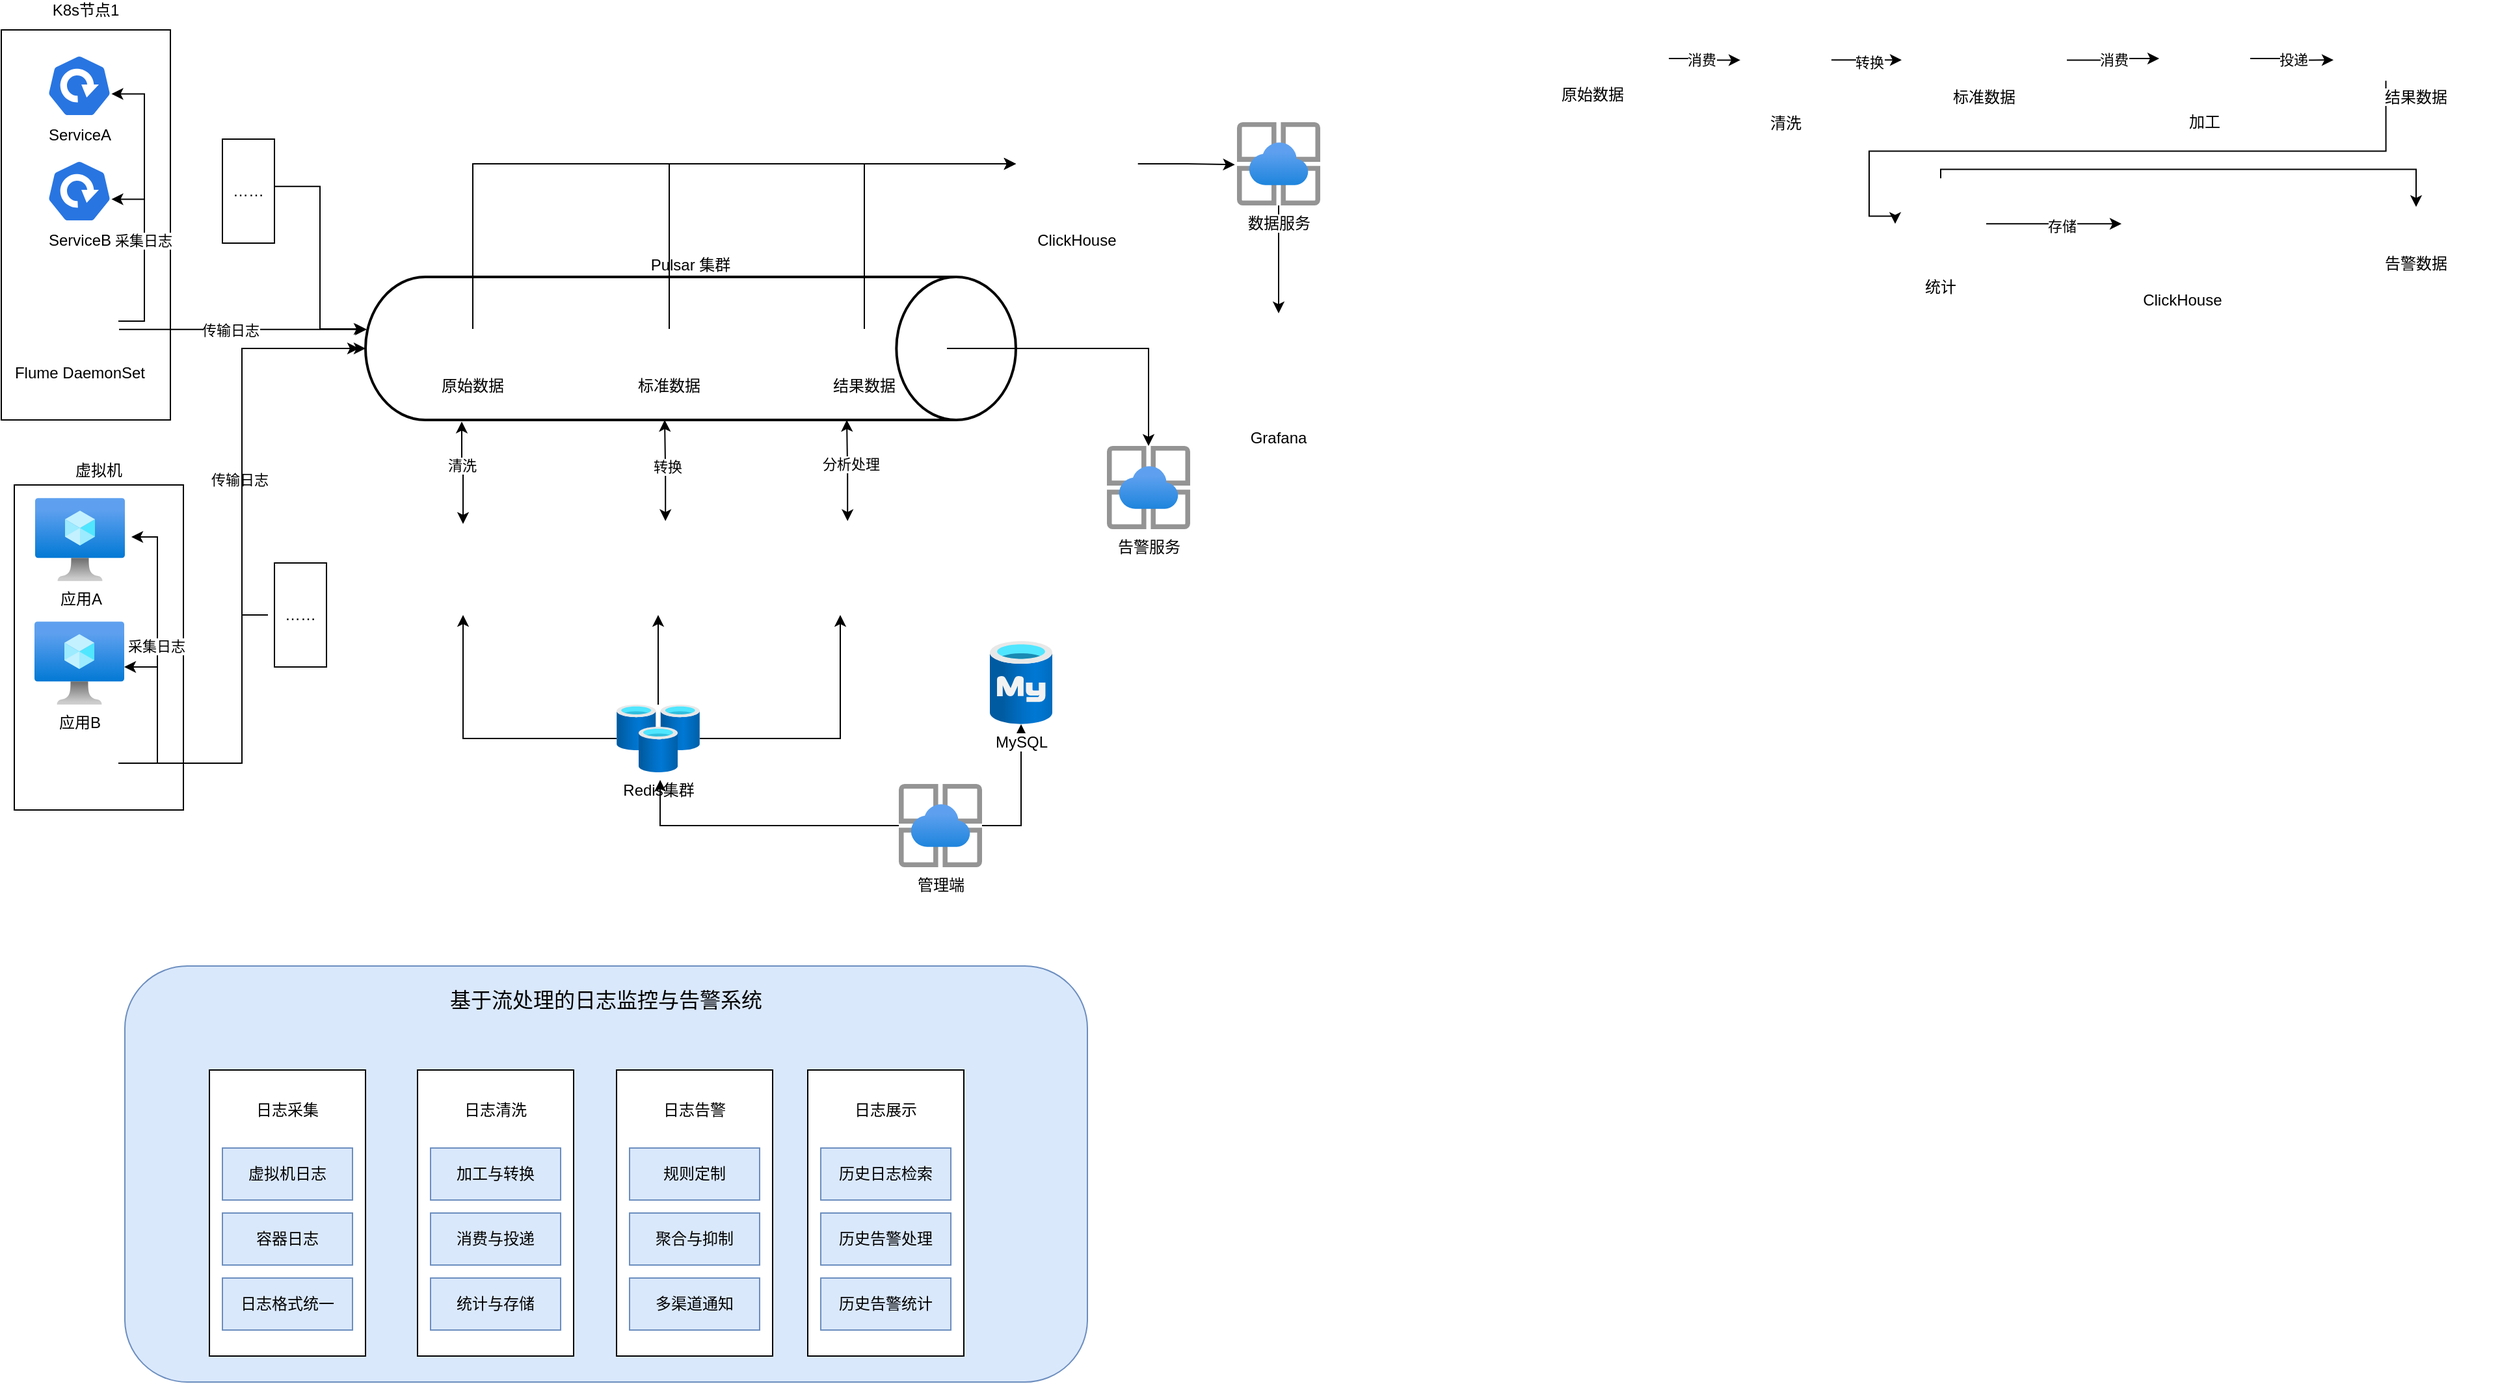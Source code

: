 <mxfile version="22.1.5" type="github">
  <diagram name="第 1 页" id="56SS_imhiqbkVNjsHkNW">
    <mxGraphModel dx="1720" dy="960" grid="0" gridSize="10" guides="1" tooltips="1" connect="1" arrows="1" fold="1" page="1" pageScale="1" pageWidth="827" pageHeight="1169" math="0" shadow="0">
      <root>
        <mxCell id="0" />
        <mxCell id="1" parent="0" />
        <mxCell id="awbve9gMcP2OOoba668H-3" value="虚拟机&lt;br&gt;&lt;br&gt;&lt;br&gt;&lt;br&gt;&lt;br&gt;&lt;br&gt;&lt;br&gt;&lt;br&gt;&lt;br&gt;&lt;br&gt;&lt;br&gt;&lt;br&gt;&lt;br&gt;&lt;br&gt;&lt;br&gt;&lt;br&gt;&lt;br&gt;&lt;br&gt;&lt;br&gt;&lt;br&gt;" style="rounded=0;whiteSpace=wrap;html=1;" parent="1" vertex="1">
          <mxGeometry x="20" y="390" width="130" height="250" as="geometry" />
        </mxCell>
        <mxCell id="gt6lZ0RUBfEhvGDMH1o4-125" value="&lt;font style=&quot;font-size: 16px;&quot;&gt;基于流处理的日志监控与告警系统&lt;br&gt;&lt;br&gt;&lt;br&gt;&lt;br&gt;&lt;br&gt;&lt;br&gt;&lt;br&gt;&lt;br&gt;&lt;br&gt;&lt;br&gt;&lt;br&gt;&lt;br&gt;&lt;br&gt;&lt;br&gt;&lt;br&gt;&lt;/font&gt;" style="rounded=1;whiteSpace=wrap;html=1;fillColor=#dae8fc;strokeColor=#6c8ebf;" parent="1" vertex="1">
          <mxGeometry x="105" y="760" width="740" height="320" as="geometry" />
        </mxCell>
        <mxCell id="gt6lZ0RUBfEhvGDMH1o4-4" value="K8s节点1&lt;br&gt;&lt;br&gt;&lt;br&gt;&lt;br&gt;&lt;br&gt;&lt;br&gt;&lt;br&gt;&lt;br&gt;&lt;br&gt;&lt;br&gt;&lt;br&gt;&lt;br&gt;&lt;br&gt;&lt;br&gt;&lt;br&gt;&lt;br&gt;&lt;br&gt;&lt;br&gt;&lt;br&gt;&lt;br&gt;&lt;br&gt;&lt;br&gt;&lt;br&gt;&lt;br&gt;" style="rounded=0;whiteSpace=wrap;html=1;" parent="1" vertex="1">
          <mxGeometry x="10" y="40" width="130" height="300" as="geometry" />
        </mxCell>
        <mxCell id="gt6lZ0RUBfEhvGDMH1o4-1" value="ServiceA" style="sketch=0;html=1;dashed=0;whitespace=wrap;fillColor=#2875E2;strokeColor=#ffffff;points=[[0.005,0.63,0],[0.1,0.2,0],[0.9,0.2,0],[0.5,0,0],[0.995,0.63,0],[0.72,0.99,0],[0.5,1,0],[0.28,0.99,0]];verticalLabelPosition=bottom;align=center;verticalAlign=top;shape=mxgraph.kubernetes.icon;prIcon=deploy" parent="1" vertex="1">
          <mxGeometry x="45" y="59" width="50" height="48" as="geometry" />
        </mxCell>
        <mxCell id="gt6lZ0RUBfEhvGDMH1o4-3" value="ServiceB" style="sketch=0;html=1;dashed=0;whitespace=wrap;fillColor=#2875E2;strokeColor=#ffffff;points=[[0.005,0.63,0],[0.1,0.2,0],[0.9,0.2,0],[0.5,0,0],[0.995,0.63,0],[0.72,0.99,0],[0.5,1,0],[0.28,0.99,0]];verticalLabelPosition=bottom;align=center;verticalAlign=top;shape=mxgraph.kubernetes.icon;prIcon=deploy" parent="1" vertex="1">
          <mxGeometry x="45" y="140" width="50" height="48" as="geometry" />
        </mxCell>
        <mxCell id="gt6lZ0RUBfEhvGDMH1o4-5" style="edgeStyle=orthogonalEdgeStyle;rounded=0;orthogonalLoop=1;jettySize=auto;html=1;entryX=0.995;entryY=0.63;entryDx=0;entryDy=0;entryPerimeter=0;" parent="1" target="gt6lZ0RUBfEhvGDMH1o4-3" edge="1">
          <mxGeometry relative="1" as="geometry">
            <mxPoint x="100" y="264.0" as="sourcePoint" />
            <Array as="points">
              <mxPoint x="120" y="264" />
              <mxPoint x="120" y="170" />
            </Array>
          </mxGeometry>
        </mxCell>
        <mxCell id="gt6lZ0RUBfEhvGDMH1o4-6" style="edgeStyle=orthogonalEdgeStyle;rounded=0;orthogonalLoop=1;jettySize=auto;html=1;entryX=0.995;entryY=0.63;entryDx=0;entryDy=0;entryPerimeter=0;" parent="1" target="gt6lZ0RUBfEhvGDMH1o4-1" edge="1">
          <mxGeometry relative="1" as="geometry">
            <mxPoint x="100" y="264.0" as="sourcePoint" />
            <Array as="points">
              <mxPoint x="120" y="264" />
              <mxPoint x="120" y="90" />
            </Array>
          </mxGeometry>
        </mxCell>
        <mxCell id="gt6lZ0RUBfEhvGDMH1o4-7" value="采集日志" style="edgeLabel;html=1;align=center;verticalAlign=middle;resizable=0;points=[];" parent="gt6lZ0RUBfEhvGDMH1o4-6" vertex="1" connectable="0">
          <mxGeometry x="-0.252" y="1" relative="1" as="geometry">
            <mxPoint as="offset" />
          </mxGeometry>
        </mxCell>
        <mxCell id="gt6lZ0RUBfEhvGDMH1o4-10" value="应用A" style="image;aspect=fixed;html=1;points=[];align=center;fontSize=12;image=img/lib/azure2/compute/Virtual_Machine.svg;" parent="1" vertex="1">
          <mxGeometry x="36" y="400" width="69" height="64" as="geometry" />
        </mxCell>
        <mxCell id="gt6lZ0RUBfEhvGDMH1o4-11" value="Flume DaemonSet" style="shape=image;verticalLabelPosition=bottom;labelBackgroundColor=default;verticalAlign=top;aspect=fixed;imageAspect=0;image=https://flume.apache.org/_static/flume-logo.png;" parent="1" vertex="1">
          <mxGeometry x="40.5" y="230" width="60" height="60" as="geometry" />
        </mxCell>
        <mxCell id="gt6lZ0RUBfEhvGDMH1o4-13" style="edgeStyle=orthogonalEdgeStyle;rounded=0;orthogonalLoop=1;jettySize=auto;html=1;exitX=1;exitY=0.5;exitDx=0;exitDy=0;" parent="1" source="gt6lZ0RUBfEhvGDMH1o4-12" edge="1">
          <mxGeometry relative="1" as="geometry">
            <mxPoint x="110" y="430" as="targetPoint" />
            <Array as="points">
              <mxPoint x="130" y="604" />
              <mxPoint x="130" y="430" />
            </Array>
          </mxGeometry>
        </mxCell>
        <mxCell id="gt6lZ0RUBfEhvGDMH1o4-14" value="采集日志" style="edgeLabel;html=1;align=center;verticalAlign=middle;resizable=0;points=[];" parent="gt6lZ0RUBfEhvGDMH1o4-13" vertex="1" connectable="0">
          <mxGeometry x="0.07" y="1" relative="1" as="geometry">
            <mxPoint as="offset" />
          </mxGeometry>
        </mxCell>
        <mxCell id="awbve9gMcP2OOoba668H-5" style="edgeStyle=orthogonalEdgeStyle;rounded=0;orthogonalLoop=1;jettySize=auto;html=1;" parent="1" source="gt6lZ0RUBfEhvGDMH1o4-12" target="awbve9gMcP2OOoba668H-4" edge="1">
          <mxGeometry relative="1" as="geometry">
            <Array as="points">
              <mxPoint x="130" y="604" />
              <mxPoint x="130" y="530" />
            </Array>
          </mxGeometry>
        </mxCell>
        <mxCell id="gt6lZ0RUBfEhvGDMH1o4-12" value="" style="shape=image;verticalLabelPosition=bottom;labelBackgroundColor=default;verticalAlign=top;aspect=fixed;imageAspect=0;image=https://flume.apache.org/_static/flume-logo.png;" parent="1" vertex="1">
          <mxGeometry x="40" y="574" width="60" height="60" as="geometry" />
        </mxCell>
        <mxCell id="gt6lZ0RUBfEhvGDMH1o4-15" value="Pulsar 集群&lt;br&gt;&lt;br&gt;&lt;br&gt;&lt;br&gt;&lt;br&gt;&lt;br&gt;&lt;br&gt;&lt;br&gt;&lt;br&gt;&lt;br&gt;" style="strokeWidth=2;html=1;shape=mxgraph.flowchart.direct_data;whiteSpace=wrap;" parent="1" vertex="1">
          <mxGeometry x="290" y="230" width="500" height="110" as="geometry" />
        </mxCell>
        <mxCell id="gt6lZ0RUBfEhvGDMH1o4-22" value="" style="shape=image;verticalLabelPosition=bottom;labelBackgroundColor=default;verticalAlign=top;aspect=fixed;imageAspect=0;image=https://flink.apache.org/img/logo/png/100/flink_squirrel_100_color.png;" parent="1" vertex="1">
          <mxGeometry x="330" y="420" width="70" height="70" as="geometry" />
        </mxCell>
        <mxCell id="gt6lZ0RUBfEhvGDMH1o4-23" style="edgeStyle=orthogonalEdgeStyle;rounded=0;orthogonalLoop=1;jettySize=auto;html=1;entryX=0.002;entryY=0.367;entryDx=0;entryDy=0;entryPerimeter=0;" parent="1" source="gt6lZ0RUBfEhvGDMH1o4-11" target="gt6lZ0RUBfEhvGDMH1o4-15" edge="1">
          <mxGeometry relative="1" as="geometry">
            <Array as="points">
              <mxPoint x="195" y="270" />
            </Array>
          </mxGeometry>
        </mxCell>
        <mxCell id="gt6lZ0RUBfEhvGDMH1o4-26" value="传输日志" style="edgeLabel;html=1;align=center;verticalAlign=middle;resizable=0;points=[];" parent="gt6lZ0RUBfEhvGDMH1o4-23" vertex="1" connectable="0">
          <mxGeometry x="-0.107" relative="1" as="geometry">
            <mxPoint as="offset" />
          </mxGeometry>
        </mxCell>
        <mxCell id="gt6lZ0RUBfEhvGDMH1o4-25" style="edgeStyle=orthogonalEdgeStyle;rounded=0;orthogonalLoop=1;jettySize=auto;html=1;entryX=0;entryY=0.5;entryDx=0;entryDy=0;entryPerimeter=0;" parent="1" source="gt6lZ0RUBfEhvGDMH1o4-12" target="gt6lZ0RUBfEhvGDMH1o4-15" edge="1">
          <mxGeometry relative="1" as="geometry" />
        </mxCell>
        <mxCell id="gt6lZ0RUBfEhvGDMH1o4-27" value="传输日志" style="edgeLabel;html=1;align=center;verticalAlign=middle;resizable=0;points=[];" parent="gt6lZ0RUBfEhvGDMH1o4-25" vertex="1" connectable="0">
          <mxGeometry x="0.232" y="2" relative="1" as="geometry">
            <mxPoint as="offset" />
          </mxGeometry>
        </mxCell>
        <mxCell id="gt6lZ0RUBfEhvGDMH1o4-28" style="edgeStyle=orthogonalEdgeStyle;rounded=0;orthogonalLoop=1;jettySize=auto;html=1;entryX=0.148;entryY=1.011;entryDx=0;entryDy=0;entryPerimeter=0;startArrow=classic;startFill=1;" parent="1" source="gt6lZ0RUBfEhvGDMH1o4-22" target="gt6lZ0RUBfEhvGDMH1o4-15" edge="1">
          <mxGeometry relative="1" as="geometry" />
        </mxCell>
        <mxCell id="gt6lZ0RUBfEhvGDMH1o4-36" value="清洗" style="edgeLabel;html=1;align=center;verticalAlign=middle;resizable=0;points=[];" parent="gt6lZ0RUBfEhvGDMH1o4-28" vertex="1" connectable="0">
          <mxGeometry x="0.167" relative="1" as="geometry">
            <mxPoint as="offset" />
          </mxGeometry>
        </mxCell>
        <mxCell id="gt6lZ0RUBfEhvGDMH1o4-32" value="" style="edgeStyle=orthogonalEdgeStyle;rounded=0;orthogonalLoop=1;jettySize=auto;html=1;exitX=0.58;exitY=-0.032;exitDx=0;exitDy=0;exitPerimeter=0;startArrow=classic;startFill=1;" parent="1" source="gt6lZ0RUBfEhvGDMH1o4-29" edge="1">
          <mxGeometry relative="1" as="geometry">
            <mxPoint x="544.989" y="452.5" as="sourcePoint" />
            <mxPoint x="520.0" y="340" as="targetPoint" />
          </mxGeometry>
        </mxCell>
        <mxCell id="gt6lZ0RUBfEhvGDMH1o4-40" value="转换" style="edgeLabel;html=1;align=center;verticalAlign=middle;resizable=0;points=[];" parent="gt6lZ0RUBfEhvGDMH1o4-32" vertex="1" connectable="0">
          <mxGeometry x="0.093" y="-1" relative="1" as="geometry">
            <mxPoint as="offset" />
          </mxGeometry>
        </mxCell>
        <mxCell id="gt6lZ0RUBfEhvGDMH1o4-29" value="" style="shape=image;verticalLabelPosition=bottom;labelBackgroundColor=default;verticalAlign=top;aspect=fixed;imageAspect=0;image=https://flink.apache.org/img/logo/png/100/flink_squirrel_100_color.png;" parent="1" vertex="1">
          <mxGeometry x="480" y="420" width="70" height="70" as="geometry" />
        </mxCell>
        <mxCell id="gt6lZ0RUBfEhvGDMH1o4-34" value="" style="edgeStyle=orthogonalEdgeStyle;rounded=0;orthogonalLoop=1;jettySize=auto;html=1;exitX=0.58;exitY=-0.032;exitDx=0;exitDy=0;exitPerimeter=0;startArrow=classic;startFill=1;" parent="1" source="gt6lZ0RUBfEhvGDMH1o4-35" edge="1">
          <mxGeometry relative="1" as="geometry">
            <mxPoint x="684.989" y="452.5" as="sourcePoint" />
            <mxPoint x="660.0" y="340" as="targetPoint" />
          </mxGeometry>
        </mxCell>
        <mxCell id="gt6lZ0RUBfEhvGDMH1o4-41" value="分析处理" style="edgeLabel;html=1;align=center;verticalAlign=middle;resizable=0;points=[];" parent="gt6lZ0RUBfEhvGDMH1o4-34" vertex="1" connectable="0">
          <mxGeometry x="0.129" y="-2" relative="1" as="geometry">
            <mxPoint as="offset" />
          </mxGeometry>
        </mxCell>
        <mxCell id="gt6lZ0RUBfEhvGDMH1o4-35" value="" style="shape=image;verticalLabelPosition=bottom;labelBackgroundColor=default;verticalAlign=top;aspect=fixed;imageAspect=0;image=https://flink.apache.org/img/logo/png/100/flink_squirrel_100_color.png;" parent="1" vertex="1">
          <mxGeometry x="620" y="420" width="70" height="70" as="geometry" />
        </mxCell>
        <mxCell id="gt6lZ0RUBfEhvGDMH1o4-48" style="edgeStyle=orthogonalEdgeStyle;rounded=0;orthogonalLoop=1;jettySize=auto;html=1;entryX=0;entryY=0.5;entryDx=0;entryDy=0;" parent="1" source="gt6lZ0RUBfEhvGDMH1o4-37" target="gt6lZ0RUBfEhvGDMH1o4-44" edge="1">
          <mxGeometry relative="1" as="geometry">
            <Array as="points">
              <mxPoint x="372" y="143" />
            </Array>
          </mxGeometry>
        </mxCell>
        <mxCell id="gt6lZ0RUBfEhvGDMH1o4-37" value="原始数据" style="shape=image;verticalLabelPosition=bottom;labelBackgroundColor=default;verticalAlign=top;aspect=fixed;imageAspect=0;image=https://pulsar.apache.org/img/logo-black.svg;" parent="1" vertex="1">
          <mxGeometry x="309" y="270" width="127" height="30" as="geometry" />
        </mxCell>
        <mxCell id="gt6lZ0RUBfEhvGDMH1o4-47" style="edgeStyle=orthogonalEdgeStyle;rounded=0;orthogonalLoop=1;jettySize=auto;html=1;entryX=0;entryY=0.5;entryDx=0;entryDy=0;" parent="1" source="gt6lZ0RUBfEhvGDMH1o4-38" target="gt6lZ0RUBfEhvGDMH1o4-44" edge="1">
          <mxGeometry relative="1" as="geometry">
            <Array as="points">
              <mxPoint x="524" y="143" />
            </Array>
          </mxGeometry>
        </mxCell>
        <mxCell id="gt6lZ0RUBfEhvGDMH1o4-38" value="标准数据" style="shape=image;verticalLabelPosition=bottom;labelBackgroundColor=default;verticalAlign=top;aspect=fixed;imageAspect=0;image=https://pulsar.apache.org/img/logo-black.svg;" parent="1" vertex="1">
          <mxGeometry x="460" y="270" width="127" height="30" as="geometry" />
        </mxCell>
        <mxCell id="gt6lZ0RUBfEhvGDMH1o4-44" value="ClickHouse" style="shape=image;verticalLabelPosition=bottom;labelBackgroundColor=default;verticalAlign=top;aspect=fixed;imageAspect=0;image=https://upload.wikimedia.org/wikipedia/commons/thumb/0/0e/Clickhouse.png/220px-Clickhouse.png;" parent="1" vertex="1">
          <mxGeometry x="790" y="98" width="93.84" height="90" as="geometry" />
        </mxCell>
        <mxCell id="gt6lZ0RUBfEhvGDMH1o4-46" style="edgeStyle=orthogonalEdgeStyle;rounded=0;orthogonalLoop=1;jettySize=auto;html=1;entryX=0;entryY=0.5;entryDx=0;entryDy=0;exitX=0.5;exitY=0;exitDx=0;exitDy=0;" parent="1" source="gt6lZ0RUBfEhvGDMH1o4-45" target="gt6lZ0RUBfEhvGDMH1o4-44" edge="1">
          <mxGeometry relative="1" as="geometry" />
        </mxCell>
        <mxCell id="gt6lZ0RUBfEhvGDMH1o4-62" style="edgeStyle=orthogonalEdgeStyle;rounded=0;orthogonalLoop=1;jettySize=auto;html=1;" parent="1" source="gt6lZ0RUBfEhvGDMH1o4-45" target="gt6lZ0RUBfEhvGDMH1o4-51" edge="1">
          <mxGeometry relative="1" as="geometry" />
        </mxCell>
        <mxCell id="gt6lZ0RUBfEhvGDMH1o4-45" value="结果数据" style="shape=image;verticalLabelPosition=bottom;labelBackgroundColor=default;verticalAlign=top;aspect=fixed;imageAspect=0;image=https://pulsar.apache.org/img/logo-black.svg;" parent="1" vertex="1">
          <mxGeometry x="610" y="270" width="127" height="30" as="geometry" />
        </mxCell>
        <mxCell id="gt6lZ0RUBfEhvGDMH1o4-108" value="" style="edgeStyle=orthogonalEdgeStyle;rounded=0;orthogonalLoop=1;jettySize=auto;html=1;" parent="1" source="gt6lZ0RUBfEhvGDMH1o4-49" target="gt6lZ0RUBfEhvGDMH1o4-107" edge="1">
          <mxGeometry relative="1" as="geometry" />
        </mxCell>
        <mxCell id="gt6lZ0RUBfEhvGDMH1o4-49" value="数据服务" style="image;aspect=fixed;html=1;points=[];align=center;fontSize=12;image=img/lib/azure2/app_services/App_Service_Environments.svg;" parent="1" vertex="1">
          <mxGeometry x="960" y="111" width="64" height="64" as="geometry" />
        </mxCell>
        <mxCell id="gt6lZ0RUBfEhvGDMH1o4-50" style="edgeStyle=orthogonalEdgeStyle;rounded=0;orthogonalLoop=1;jettySize=auto;html=1;entryX=-0.026;entryY=0.51;entryDx=0;entryDy=0;entryPerimeter=0;" parent="1" source="gt6lZ0RUBfEhvGDMH1o4-44" target="gt6lZ0RUBfEhvGDMH1o4-49" edge="1">
          <mxGeometry relative="1" as="geometry" />
        </mxCell>
        <mxCell id="gt6lZ0RUBfEhvGDMH1o4-51" value="告警服务" style="image;aspect=fixed;html=1;points=[];align=center;fontSize=12;image=img/lib/azure2/app_services/App_Service_Environments.svg;" parent="1" vertex="1">
          <mxGeometry x="860" y="360" width="64" height="64" as="geometry" />
        </mxCell>
        <mxCell id="gt6lZ0RUBfEhvGDMH1o4-54" style="edgeStyle=orthogonalEdgeStyle;rounded=0;orthogonalLoop=1;jettySize=auto;html=1;entryX=0.5;entryY=1;entryDx=0;entryDy=0;" parent="1" source="gt6lZ0RUBfEhvGDMH1o4-53" target="gt6lZ0RUBfEhvGDMH1o4-29" edge="1">
          <mxGeometry relative="1" as="geometry" />
        </mxCell>
        <mxCell id="gt6lZ0RUBfEhvGDMH1o4-55" style="edgeStyle=orthogonalEdgeStyle;rounded=0;orthogonalLoop=1;jettySize=auto;html=1;entryX=0.5;entryY=1;entryDx=0;entryDy=0;" parent="1" source="gt6lZ0RUBfEhvGDMH1o4-53" target="gt6lZ0RUBfEhvGDMH1o4-35" edge="1">
          <mxGeometry relative="1" as="geometry" />
        </mxCell>
        <mxCell id="gt6lZ0RUBfEhvGDMH1o4-56" style="edgeStyle=orthogonalEdgeStyle;rounded=0;orthogonalLoop=1;jettySize=auto;html=1;entryX=0.5;entryY=1;entryDx=0;entryDy=0;" parent="1" source="gt6lZ0RUBfEhvGDMH1o4-53" target="gt6lZ0RUBfEhvGDMH1o4-22" edge="1">
          <mxGeometry relative="1" as="geometry" />
        </mxCell>
        <mxCell id="gt6lZ0RUBfEhvGDMH1o4-53" value="Redis集群" style="image;aspect=fixed;html=1;points=[];align=center;fontSize=12;image=img/lib/azure2/databases/Cache_Redis.svg;" parent="1" vertex="1">
          <mxGeometry x="483" y="559" width="64" height="52" as="geometry" />
        </mxCell>
        <mxCell id="gt6lZ0RUBfEhvGDMH1o4-61" style="edgeStyle=orthogonalEdgeStyle;rounded=0;orthogonalLoop=1;jettySize=auto;html=1;" parent="1" source="gt6lZ0RUBfEhvGDMH1o4-57" target="gt6lZ0RUBfEhvGDMH1o4-60" edge="1">
          <mxGeometry relative="1" as="geometry" />
        </mxCell>
        <mxCell id="gt6lZ0RUBfEhvGDMH1o4-57" value="管理端" style="image;aspect=fixed;html=1;points=[];align=center;fontSize=12;image=img/lib/azure2/app_services/App_Service_Environments.svg;" parent="1" vertex="1">
          <mxGeometry x="700" y="620" width="64" height="64" as="geometry" />
        </mxCell>
        <mxCell id="gt6lZ0RUBfEhvGDMH1o4-59" style="edgeStyle=orthogonalEdgeStyle;rounded=0;orthogonalLoop=1;jettySize=auto;html=1;entryX=0.524;entryY=1.113;entryDx=0;entryDy=0;entryPerimeter=0;" parent="1" source="gt6lZ0RUBfEhvGDMH1o4-57" target="gt6lZ0RUBfEhvGDMH1o4-53" edge="1">
          <mxGeometry relative="1" as="geometry" />
        </mxCell>
        <mxCell id="gt6lZ0RUBfEhvGDMH1o4-60" value="MySQL" style="image;aspect=fixed;html=1;points=[];align=center;fontSize=12;image=img/lib/azure2/databases/Azure_Database_MySQL_Server.svg;" parent="1" vertex="1">
          <mxGeometry x="770" y="510" width="48" height="64" as="geometry" />
        </mxCell>
        <mxCell id="gt6lZ0RUBfEhvGDMH1o4-107" value="Grafana" style="shape=image;verticalLabelPosition=bottom;labelBackgroundColor=default;verticalAlign=top;aspect=fixed;imageAspect=0;image=https://cdn.icon-icons.com/icons2/2699/PNG/512/grafana_logo_icon_171048.png;" parent="1" vertex="1">
          <mxGeometry x="951" y="258" width="82" height="82" as="geometry" />
        </mxCell>
        <mxCell id="gt6lZ0RUBfEhvGDMH1o4-109" value="日志采集&lt;br&gt;&lt;br&gt;&lt;br&gt;&lt;br&gt;&lt;br&gt;&lt;br&gt;&lt;br&gt;&lt;br&gt;&lt;br&gt;&lt;br&gt;&lt;br&gt;&lt;br&gt;" style="rounded=0;whiteSpace=wrap;html=1;" parent="1" vertex="1">
          <mxGeometry x="170" y="840" width="120" height="220" as="geometry" />
        </mxCell>
        <mxCell id="gt6lZ0RUBfEhvGDMH1o4-110" value="日志清洗&lt;br&gt;&lt;br&gt;&lt;br&gt;&lt;br&gt;&lt;br&gt;&lt;br&gt;&lt;br&gt;&lt;br&gt;&lt;br&gt;&lt;br&gt;&lt;br&gt;&lt;br&gt;" style="rounded=0;whiteSpace=wrap;html=1;" parent="1" vertex="1">
          <mxGeometry x="330" y="840" width="120" height="220" as="geometry" />
        </mxCell>
        <mxCell id="gt6lZ0RUBfEhvGDMH1o4-111" value="日志告警&lt;br&gt;&lt;br&gt;&lt;br&gt;&lt;br&gt;&lt;br&gt;&lt;br&gt;&lt;br&gt;&lt;br&gt;&lt;br&gt;&lt;br&gt;&lt;br&gt;&lt;br&gt;" style="rounded=0;whiteSpace=wrap;html=1;" parent="1" vertex="1">
          <mxGeometry x="483" y="840" width="120" height="220" as="geometry" />
        </mxCell>
        <mxCell id="gt6lZ0RUBfEhvGDMH1o4-112" value="日志展示&lt;br&gt;&lt;br&gt;&lt;br&gt;&lt;br&gt;&lt;br&gt;&lt;br&gt;&lt;br&gt;&lt;br&gt;&lt;br&gt;&lt;br&gt;&lt;br&gt;&lt;br&gt;" style="rounded=0;whiteSpace=wrap;html=1;" parent="1" vertex="1">
          <mxGeometry x="630" y="840" width="120" height="220" as="geometry" />
        </mxCell>
        <mxCell id="gt6lZ0RUBfEhvGDMH1o4-113" value="虚拟机日志" style="rounded=0;whiteSpace=wrap;html=1;fillColor=#dae8fc;strokeColor=#6c8ebf;" parent="1" vertex="1">
          <mxGeometry x="180" y="900" width="100" height="40" as="geometry" />
        </mxCell>
        <mxCell id="gt6lZ0RUBfEhvGDMH1o4-114" value="容器日志" style="rounded=0;whiteSpace=wrap;html=1;fillColor=#dae8fc;strokeColor=#6c8ebf;" parent="1" vertex="1">
          <mxGeometry x="180" y="950" width="100" height="40" as="geometry" />
        </mxCell>
        <mxCell id="gt6lZ0RUBfEhvGDMH1o4-115" value="日志格式统一" style="rounded=0;whiteSpace=wrap;html=1;fillColor=#dae8fc;strokeColor=#6c8ebf;" parent="1" vertex="1">
          <mxGeometry x="180" y="1000" width="100" height="40" as="geometry" />
        </mxCell>
        <mxCell id="gt6lZ0RUBfEhvGDMH1o4-116" value="加工与转换" style="rounded=0;whiteSpace=wrap;html=1;fillColor=#dae8fc;strokeColor=#6c8ebf;" parent="1" vertex="1">
          <mxGeometry x="340" y="900" width="100" height="40" as="geometry" />
        </mxCell>
        <mxCell id="gt6lZ0RUBfEhvGDMH1o4-117" value="消费与投递" style="rounded=0;whiteSpace=wrap;html=1;fillColor=#dae8fc;strokeColor=#6c8ebf;" parent="1" vertex="1">
          <mxGeometry x="340" y="950" width="100" height="40" as="geometry" />
        </mxCell>
        <mxCell id="gt6lZ0RUBfEhvGDMH1o4-118" value="统计与存储" style="rounded=0;whiteSpace=wrap;html=1;fillColor=#dae8fc;strokeColor=#6c8ebf;" parent="1" vertex="1">
          <mxGeometry x="340" y="1000" width="100" height="40" as="geometry" />
        </mxCell>
        <mxCell id="gt6lZ0RUBfEhvGDMH1o4-119" value="规则定制" style="rounded=0;whiteSpace=wrap;html=1;fillColor=#dae8fc;strokeColor=#6c8ebf;" parent="1" vertex="1">
          <mxGeometry x="493" y="900" width="100" height="40" as="geometry" />
        </mxCell>
        <mxCell id="gt6lZ0RUBfEhvGDMH1o4-120" value="聚合与抑制" style="rounded=0;whiteSpace=wrap;html=1;fillColor=#dae8fc;strokeColor=#6c8ebf;" parent="1" vertex="1">
          <mxGeometry x="493" y="950" width="100" height="40" as="geometry" />
        </mxCell>
        <mxCell id="gt6lZ0RUBfEhvGDMH1o4-121" value="多渠道通知" style="rounded=0;whiteSpace=wrap;html=1;fillColor=#dae8fc;strokeColor=#6c8ebf;" parent="1" vertex="1">
          <mxGeometry x="493" y="1000" width="100" height="40" as="geometry" />
        </mxCell>
        <mxCell id="gt6lZ0RUBfEhvGDMH1o4-122" value="历史日志检索" style="rounded=0;whiteSpace=wrap;html=1;fillColor=#dae8fc;strokeColor=#6c8ebf;" parent="1" vertex="1">
          <mxGeometry x="640" y="900" width="100" height="40" as="geometry" />
        </mxCell>
        <mxCell id="gt6lZ0RUBfEhvGDMH1o4-123" value="历史告警处理" style="rounded=0;whiteSpace=wrap;html=1;fillColor=#dae8fc;strokeColor=#6c8ebf;" parent="1" vertex="1">
          <mxGeometry x="640" y="950" width="100" height="40" as="geometry" />
        </mxCell>
        <mxCell id="gt6lZ0RUBfEhvGDMH1o4-124" value="历史告警统计" style="rounded=0;whiteSpace=wrap;html=1;fillColor=#dae8fc;strokeColor=#6c8ebf;" parent="1" vertex="1">
          <mxGeometry x="640" y="1000" width="100" height="40" as="geometry" />
        </mxCell>
        <mxCell id="awbve9gMcP2OOoba668H-1" value="……" style="rounded=0;whiteSpace=wrap;html=1;" parent="1" vertex="1">
          <mxGeometry x="180" y="124" width="40" height="80" as="geometry" />
        </mxCell>
        <mxCell id="awbve9gMcP2OOoba668H-2" style="edgeStyle=orthogonalEdgeStyle;rounded=0;orthogonalLoop=1;jettySize=auto;html=1;entryX=0;entryY=0.396;entryDx=0;entryDy=0;entryPerimeter=0;" parent="1" edge="1">
          <mxGeometry relative="1" as="geometry">
            <mxPoint x="220" y="160.4" as="sourcePoint" />
            <mxPoint x="290" y="269.96" as="targetPoint" />
            <Array as="points">
              <mxPoint x="255" y="160" />
              <mxPoint x="255" y="270" />
            </Array>
          </mxGeometry>
        </mxCell>
        <mxCell id="awbve9gMcP2OOoba668H-4" value="应用B" style="image;aspect=fixed;html=1;points=[];align=center;fontSize=12;image=img/lib/azure2/compute/Virtual_Machine.svg;" parent="1" vertex="1">
          <mxGeometry x="35.5" y="495" width="69" height="64" as="geometry" />
        </mxCell>
        <mxCell id="awbve9gMcP2OOoba668H-6" value="……" style="rounded=0;whiteSpace=wrap;html=1;" parent="1" vertex="1">
          <mxGeometry x="220" y="450" width="40" height="80" as="geometry" />
        </mxCell>
        <mxCell id="awbve9gMcP2OOoba668H-7" style="edgeStyle=orthogonalEdgeStyle;rounded=0;orthogonalLoop=1;jettySize=auto;html=1;entryX=0;entryY=0.5;entryDx=0;entryDy=0;entryPerimeter=0;" parent="1" edge="1">
          <mxGeometry relative="1" as="geometry">
            <mxPoint x="215" y="490" as="sourcePoint" />
            <mxPoint x="285" y="285" as="targetPoint" />
            <Array as="points">
              <mxPoint x="195" y="490" />
              <mxPoint x="195" y="285" />
            </Array>
          </mxGeometry>
        </mxCell>
        <mxCell id="awbve9gMcP2OOoba668H-12" style="edgeStyle=orthogonalEdgeStyle;rounded=0;orthogonalLoop=1;jettySize=auto;html=1;entryX=0;entryY=0.5;entryDx=0;entryDy=0;" parent="1" source="awbve9gMcP2OOoba668H-8" target="awbve9gMcP2OOoba668H-11" edge="1">
          <mxGeometry relative="1" as="geometry" />
        </mxCell>
        <mxCell id="awbve9gMcP2OOoba668H-18" value="转换" style="edgeLabel;html=1;align=center;verticalAlign=middle;resizable=0;points=[];" parent="awbve9gMcP2OOoba668H-12" vertex="1" connectable="0">
          <mxGeometry x="0.048" y="-2" relative="1" as="geometry">
            <mxPoint as="offset" />
          </mxGeometry>
        </mxCell>
        <mxCell id="awbve9gMcP2OOoba668H-8" value="清洗" style="shape=image;verticalLabelPosition=bottom;labelBackgroundColor=default;verticalAlign=top;aspect=fixed;imageAspect=0;image=https://flink.apache.org/img/logo/png/100/flink_squirrel_100_color.png;" parent="1" vertex="1">
          <mxGeometry x="1347" y="28.18" width="70" height="70" as="geometry" />
        </mxCell>
        <mxCell id="awbve9gMcP2OOoba668H-10" style="edgeStyle=orthogonalEdgeStyle;rounded=0;orthogonalLoop=1;jettySize=auto;html=1;" parent="1" source="awbve9gMcP2OOoba668H-9" target="awbve9gMcP2OOoba668H-8" edge="1">
          <mxGeometry relative="1" as="geometry" />
        </mxCell>
        <mxCell id="awbve9gMcP2OOoba668H-17" value="消费" style="edgeLabel;html=1;align=center;verticalAlign=middle;resizable=0;points=[];" parent="awbve9gMcP2OOoba668H-10" vertex="1" connectable="0">
          <mxGeometry x="0.001" y="-3" relative="1" as="geometry">
            <mxPoint as="offset" />
          </mxGeometry>
        </mxCell>
        <mxCell id="awbve9gMcP2OOoba668H-9" value="原始数据" style="shape=image;verticalLabelPosition=bottom;labelBackgroundColor=default;verticalAlign=top;aspect=fixed;imageAspect=0;image=https://pulsar.apache.org/img/logo-black.svg;" parent="1" vertex="1">
          <mxGeometry x="1175" y="48.18" width="117" height="27.64" as="geometry" />
        </mxCell>
        <mxCell id="awbve9gMcP2OOoba668H-14" style="edgeStyle=orthogonalEdgeStyle;rounded=0;orthogonalLoop=1;jettySize=auto;html=1;" parent="1" source="awbve9gMcP2OOoba668H-11" target="awbve9gMcP2OOoba668H-13" edge="1">
          <mxGeometry relative="1" as="geometry" />
        </mxCell>
        <mxCell id="awbve9gMcP2OOoba668H-19" value="消费" style="edgeLabel;html=1;align=center;verticalAlign=middle;resizable=0;points=[];" parent="awbve9gMcP2OOoba668H-14" vertex="1" connectable="0">
          <mxGeometry x="0.028" y="-1" relative="1" as="geometry">
            <mxPoint as="offset" />
          </mxGeometry>
        </mxCell>
        <mxCell id="awbve9gMcP2OOoba668H-11" value="标准数据" style="shape=image;verticalLabelPosition=bottom;labelBackgroundColor=default;verticalAlign=top;aspect=fixed;imageAspect=0;image=https://pulsar.apache.org/img/logo-black.svg;" parent="1" vertex="1">
          <mxGeometry x="1471" y="48.18" width="127" height="30" as="geometry" />
        </mxCell>
        <mxCell id="awbve9gMcP2OOoba668H-16" style="edgeStyle=orthogonalEdgeStyle;rounded=0;orthogonalLoop=1;jettySize=auto;html=1;entryX=0;entryY=0.5;entryDx=0;entryDy=0;" parent="1" source="awbve9gMcP2OOoba668H-13" target="awbve9gMcP2OOoba668H-15" edge="1">
          <mxGeometry relative="1" as="geometry" />
        </mxCell>
        <mxCell id="awbve9gMcP2OOoba668H-20" value="投递" style="edgeLabel;html=1;align=center;verticalAlign=middle;resizable=0;points=[];" parent="awbve9gMcP2OOoba668H-16" vertex="1" connectable="0">
          <mxGeometry x="-0.005" y="1" relative="1" as="geometry">
            <mxPoint as="offset" />
          </mxGeometry>
        </mxCell>
        <mxCell id="awbve9gMcP2OOoba668H-13" value="加工" style="shape=image;verticalLabelPosition=bottom;labelBackgroundColor=default;verticalAlign=top;aspect=fixed;imageAspect=0;image=https://flink.apache.org/img/logo/png/100/flink_squirrel_100_color.png;" parent="1" vertex="1">
          <mxGeometry x="1669" y="27" width="70" height="70" as="geometry" />
        </mxCell>
        <mxCell id="awbve9gMcP2OOoba668H-22" style="edgeStyle=orthogonalEdgeStyle;rounded=0;orthogonalLoop=1;jettySize=auto;html=1;entryX=0;entryY=0.5;entryDx=0;entryDy=0;exitX=0.317;exitY=1.033;exitDx=0;exitDy=0;exitPerimeter=0;" parent="1" source="awbve9gMcP2OOoba668H-15" target="awbve9gMcP2OOoba668H-21" edge="1">
          <mxGeometry relative="1" as="geometry">
            <Array as="points">
              <mxPoint x="1843" y="133.18" />
              <mxPoint x="1446" y="133.18" />
              <mxPoint x="1446" y="183.18" />
              <mxPoint x="1466" y="183.18" />
            </Array>
          </mxGeometry>
        </mxCell>
        <mxCell id="awbve9gMcP2OOoba668H-15" value="结果数据" style="shape=image;verticalLabelPosition=bottom;labelBackgroundColor=default;verticalAlign=top;aspect=fixed;imageAspect=0;image=https://pulsar.apache.org/img/logo-black.svg;" parent="1" vertex="1">
          <mxGeometry x="1803" y="48.18" width="127" height="30" as="geometry" />
        </mxCell>
        <mxCell id="awbve9gMcP2OOoba668H-24" style="edgeStyle=orthogonalEdgeStyle;rounded=0;orthogonalLoop=1;jettySize=auto;html=1;" parent="1" source="awbve9gMcP2OOoba668H-21" target="awbve9gMcP2OOoba668H-23" edge="1">
          <mxGeometry relative="1" as="geometry" />
        </mxCell>
        <mxCell id="awbve9gMcP2OOoba668H-25" value="存储" style="edgeLabel;html=1;align=center;verticalAlign=middle;resizable=0;points=[];" parent="awbve9gMcP2OOoba668H-24" vertex="1" connectable="0">
          <mxGeometry x="0.111" y="-2" relative="1" as="geometry">
            <mxPoint as="offset" />
          </mxGeometry>
        </mxCell>
        <mxCell id="awbve9gMcP2OOoba668H-27" style="edgeStyle=orthogonalEdgeStyle;rounded=0;orthogonalLoop=1;jettySize=auto;html=1;entryX=0.5;entryY=0;entryDx=0;entryDy=0;" parent="1" source="awbve9gMcP2OOoba668H-21" target="awbve9gMcP2OOoba668H-26" edge="1">
          <mxGeometry relative="1" as="geometry">
            <Array as="points">
              <mxPoint x="1501" y="147.18" />
              <mxPoint x="1867" y="147.18" />
            </Array>
          </mxGeometry>
        </mxCell>
        <mxCell id="awbve9gMcP2OOoba668H-21" value="统计" style="shape=image;verticalLabelPosition=bottom;labelBackgroundColor=default;verticalAlign=top;aspect=fixed;imageAspect=0;image=https://flink.apache.org/img/logo/png/100/flink_squirrel_100_color.png;" parent="1" vertex="1">
          <mxGeometry x="1466" y="154.18" width="70" height="70" as="geometry" />
        </mxCell>
        <mxCell id="awbve9gMcP2OOoba668H-23" value="ClickHouse" style="shape=image;verticalLabelPosition=bottom;labelBackgroundColor=default;verticalAlign=top;aspect=fixed;imageAspect=0;image=https://upload.wikimedia.org/wikipedia/commons/thumb/0/0e/Clickhouse.png/220px-Clickhouse.png;" parent="1" vertex="1">
          <mxGeometry x="1640" y="144.18" width="93.84" height="90" as="geometry" />
        </mxCell>
        <mxCell id="awbve9gMcP2OOoba668H-26" value="告警数据" style="shape=image;verticalLabelPosition=bottom;labelBackgroundColor=default;verticalAlign=top;aspect=fixed;imageAspect=0;image=https://pulsar.apache.org/img/logo-black.svg;" parent="1" vertex="1">
          <mxGeometry x="1803" y="176.18" width="127" height="30" as="geometry" />
        </mxCell>
      </root>
    </mxGraphModel>
  </diagram>
</mxfile>
